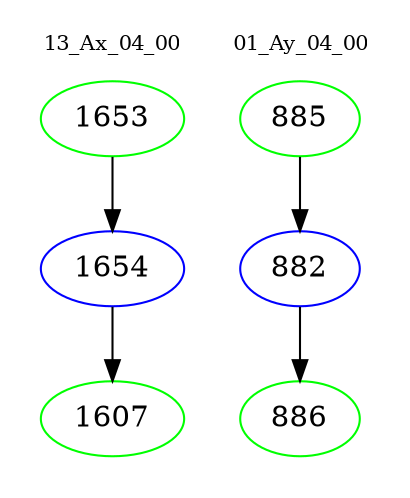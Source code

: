 digraph{
subgraph cluster_0 {
color = white
label = "13_Ax_04_00";
fontsize=10;
T0_1653 [label="1653", color="green"]
T0_1653 -> T0_1654 [color="black"]
T0_1654 [label="1654", color="blue"]
T0_1654 -> T0_1607 [color="black"]
T0_1607 [label="1607", color="green"]
}
subgraph cluster_1 {
color = white
label = "01_Ay_04_00";
fontsize=10;
T1_885 [label="885", color="green"]
T1_885 -> T1_882 [color="black"]
T1_882 [label="882", color="blue"]
T1_882 -> T1_886 [color="black"]
T1_886 [label="886", color="green"]
}
}
